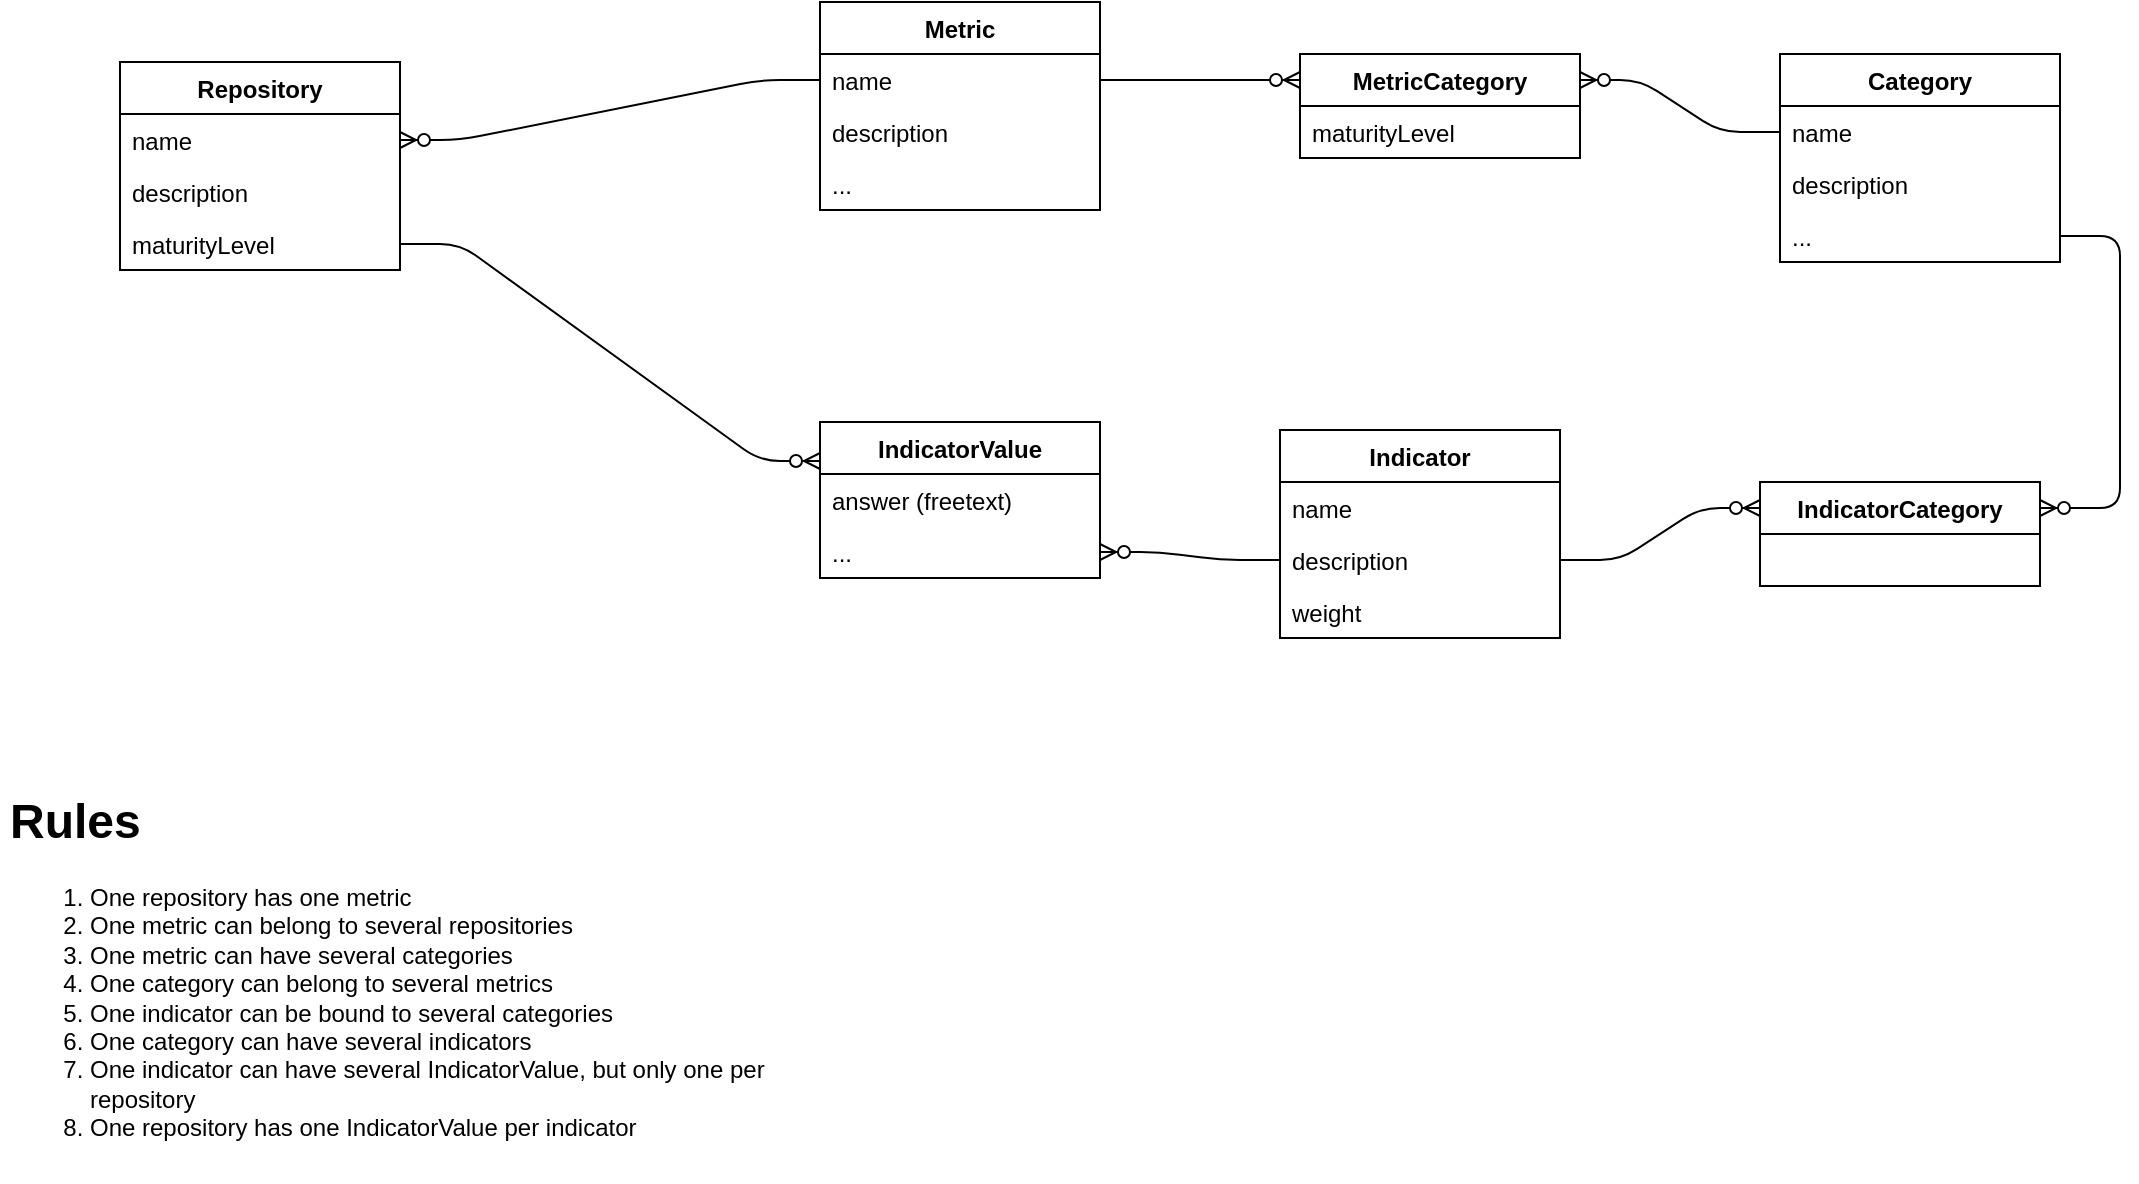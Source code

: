 <mxfile version="13.9.9" type="device"><diagram id="3aq-EQXKMml0CTGygJtT" name="Page-1"><mxGraphModel dx="2062" dy="1192" grid="1" gridSize="10" guides="1" tooltips="1" connect="1" arrows="1" fold="1" page="1" pageScale="1" pageWidth="1169" pageHeight="827" math="0" shadow="0"><root><mxCell id="0"/><mxCell id="1" parent="0"/><mxCell id="VhAXaoh5iPmagitdX5tw-1" value="Repository" style="swimlane;fontStyle=1;childLayout=stackLayout;horizontal=1;startSize=26;fillColor=none;horizontalStack=0;resizeParent=1;resizeParentMax=0;resizeLast=0;collapsible=1;marginBottom=0;" parent="1" vertex="1"><mxGeometry x="100" y="80" width="140" height="104" as="geometry"/></mxCell><mxCell id="VhAXaoh5iPmagitdX5tw-2" value="name" style="text;strokeColor=none;fillColor=none;align=left;verticalAlign=top;spacingLeft=4;spacingRight=4;overflow=hidden;rotatable=0;points=[[0,0.5],[1,0.5]];portConstraint=eastwest;" parent="VhAXaoh5iPmagitdX5tw-1" vertex="1"><mxGeometry y="26" width="140" height="26" as="geometry"/></mxCell><mxCell id="VhAXaoh5iPmagitdX5tw-3" value="description" style="text;strokeColor=none;fillColor=none;align=left;verticalAlign=top;spacingLeft=4;spacingRight=4;overflow=hidden;rotatable=0;points=[[0,0.5],[1,0.5]];portConstraint=eastwest;" parent="VhAXaoh5iPmagitdX5tw-1" vertex="1"><mxGeometry y="52" width="140" height="26" as="geometry"/></mxCell><mxCell id="VhAXaoh5iPmagitdX5tw-4" value="maturityLevel" style="text;strokeColor=none;fillColor=none;align=left;verticalAlign=top;spacingLeft=4;spacingRight=4;overflow=hidden;rotatable=0;points=[[0,0.5],[1,0.5]];portConstraint=eastwest;" parent="VhAXaoh5iPmagitdX5tw-1" vertex="1"><mxGeometry y="78" width="140" height="26" as="geometry"/></mxCell><mxCell id="VhAXaoh5iPmagitdX5tw-10" value="Indicator" style="swimlane;fontStyle=1;childLayout=stackLayout;horizontal=1;startSize=26;fillColor=none;horizontalStack=0;resizeParent=1;resizeParentMax=0;resizeLast=0;collapsible=1;marginBottom=0;" parent="1" vertex="1"><mxGeometry x="680" y="264" width="140" height="104" as="geometry"/></mxCell><mxCell id="VhAXaoh5iPmagitdX5tw-11" value="name" style="text;strokeColor=none;fillColor=none;align=left;verticalAlign=top;spacingLeft=4;spacingRight=4;overflow=hidden;rotatable=0;points=[[0,0.5],[1,0.5]];portConstraint=eastwest;" parent="VhAXaoh5iPmagitdX5tw-10" vertex="1"><mxGeometry y="26" width="140" height="26" as="geometry"/></mxCell><mxCell id="VhAXaoh5iPmagitdX5tw-12" value="description" style="text;strokeColor=none;fillColor=none;align=left;verticalAlign=top;spacingLeft=4;spacingRight=4;overflow=hidden;rotatable=0;points=[[0,0.5],[1,0.5]];portConstraint=eastwest;" parent="VhAXaoh5iPmagitdX5tw-10" vertex="1"><mxGeometry y="52" width="140" height="26" as="geometry"/></mxCell><mxCell id="VhAXaoh5iPmagitdX5tw-13" value="weight" style="text;strokeColor=none;fillColor=none;align=left;verticalAlign=top;spacingLeft=4;spacingRight=4;overflow=hidden;rotatable=0;points=[[0,0.5],[1,0.5]];portConstraint=eastwest;" parent="VhAXaoh5iPmagitdX5tw-10" vertex="1"><mxGeometry y="78" width="140" height="26" as="geometry"/></mxCell><mxCell id="VhAXaoh5iPmagitdX5tw-15" value="Category" style="swimlane;fontStyle=1;childLayout=stackLayout;horizontal=1;startSize=26;fillColor=none;horizontalStack=0;resizeParent=1;resizeParentMax=0;resizeLast=0;collapsible=1;marginBottom=0;" parent="1" vertex="1"><mxGeometry x="930" y="76" width="140" height="104" as="geometry"/></mxCell><mxCell id="VhAXaoh5iPmagitdX5tw-16" value="name" style="text;strokeColor=none;fillColor=none;align=left;verticalAlign=top;spacingLeft=4;spacingRight=4;overflow=hidden;rotatable=0;points=[[0,0.5],[1,0.5]];portConstraint=eastwest;" parent="VhAXaoh5iPmagitdX5tw-15" vertex="1"><mxGeometry y="26" width="140" height="26" as="geometry"/></mxCell><mxCell id="VhAXaoh5iPmagitdX5tw-17" value="description" style="text;strokeColor=none;fillColor=none;align=left;verticalAlign=top;spacingLeft=4;spacingRight=4;overflow=hidden;rotatable=0;points=[[0,0.5],[1,0.5]];portConstraint=eastwest;" parent="VhAXaoh5iPmagitdX5tw-15" vertex="1"><mxGeometry y="52" width="140" height="26" as="geometry"/></mxCell><mxCell id="VhAXaoh5iPmagitdX5tw-18" value="..." style="text;strokeColor=none;fillColor=none;align=left;verticalAlign=top;spacingLeft=4;spacingRight=4;overflow=hidden;rotatable=0;points=[[0,0.5],[1,0.5]];portConstraint=eastwest;" parent="VhAXaoh5iPmagitdX5tw-15" vertex="1"><mxGeometry y="78" width="140" height="26" as="geometry"/></mxCell><mxCell id="VhAXaoh5iPmagitdX5tw-19" value="IndicatorValue" style="swimlane;fontStyle=1;childLayout=stackLayout;horizontal=1;startSize=26;fillColor=none;horizontalStack=0;resizeParent=1;resizeParentMax=0;resizeLast=0;collapsible=1;marginBottom=0;" parent="1" vertex="1"><mxGeometry x="450" y="260" width="140" height="78" as="geometry"/></mxCell><mxCell id="VhAXaoh5iPmagitdX5tw-20" value="answer (freetext)" style="text;strokeColor=none;fillColor=none;align=left;verticalAlign=top;spacingLeft=4;spacingRight=4;overflow=hidden;rotatable=0;points=[[0,0.5],[1,0.5]];portConstraint=eastwest;" parent="VhAXaoh5iPmagitdX5tw-19" vertex="1"><mxGeometry y="26" width="140" height="26" as="geometry"/></mxCell><mxCell id="VhAXaoh5iPmagitdX5tw-23" value="..." style="text;strokeColor=none;fillColor=none;align=left;verticalAlign=top;spacingLeft=4;spacingRight=4;overflow=hidden;rotatable=0;points=[[0,0.5],[1,0.5]];portConstraint=eastwest;" parent="VhAXaoh5iPmagitdX5tw-19" vertex="1"><mxGeometry y="52" width="140" height="26" as="geometry"/></mxCell><mxCell id="VhAXaoh5iPmagitdX5tw-33" value="" style="edgeStyle=entityRelationEdgeStyle;fontSize=12;html=1;endArrow=ERzeroToMany;endFill=1;exitX=0;exitY=0.5;exitDx=0;exitDy=0;entryX=1;entryY=0.5;entryDx=0;entryDy=0;" parent="1" source="fchBtByqVZF042cQntZN-13" target="VhAXaoh5iPmagitdX5tw-2" edge="1"><mxGeometry width="100" height="100" relative="1" as="geometry"><mxPoint x="250" y="155" as="sourcePoint"/><mxPoint x="300" y="50" as="targetPoint"/></mxGeometry></mxCell><mxCell id="VhAXaoh5iPmagitdX5tw-35" value="" style="edgeStyle=entityRelationEdgeStyle;fontSize=12;html=1;endArrow=ERzeroToMany;endFill=1;entryX=1;entryY=0.25;entryDx=0;entryDy=0;" parent="1" source="VhAXaoh5iPmagitdX5tw-18" target="fchBtByqVZF042cQntZN-24" edge="1"><mxGeometry width="100" height="100" relative="1" as="geometry"><mxPoint x="960" y="121" as="sourcePoint"/><mxPoint x="860" y="316" as="targetPoint"/></mxGeometry></mxCell><mxCell id="VhAXaoh5iPmagitdX5tw-37" value="" style="edgeStyle=entityRelationEdgeStyle;fontSize=12;html=1;endArrow=ERzeroToMany;endFill=1;entryX=0;entryY=0.25;entryDx=0;entryDy=0;" parent="1" source="VhAXaoh5iPmagitdX5tw-12" target="fchBtByqVZF042cQntZN-24" edge="1"><mxGeometry width="100" height="100" relative="1" as="geometry"><mxPoint x="340" y="320" as="sourcePoint"/><mxPoint x="720" y="316" as="targetPoint"/></mxGeometry></mxCell><mxCell id="VhAXaoh5iPmagitdX5tw-38" value="" style="edgeStyle=entityRelationEdgeStyle;fontSize=12;html=1;endArrow=ERzeroToMany;endFill=1;entryX=0;entryY=0.25;entryDx=0;entryDy=0;exitX=1;exitY=0.5;exitDx=0;exitDy=0;" parent="1" source="VhAXaoh5iPmagitdX5tw-4" target="VhAXaoh5iPmagitdX5tw-19" edge="1"><mxGeometry width="100" height="100" relative="1" as="geometry"><mxPoint x="250" y="155" as="sourcePoint"/><mxPoint x="340" y="155" as="targetPoint"/></mxGeometry></mxCell><mxCell id="VhAXaoh5iPmagitdX5tw-39" value="" style="edgeStyle=entityRelationEdgeStyle;fontSize=12;html=1;endArrow=ERzeroToMany;endFill=1;exitX=0;exitY=0.5;exitDx=0;exitDy=0;entryX=1;entryY=0.5;entryDx=0;entryDy=0;" parent="1" source="VhAXaoh5iPmagitdX5tw-12" target="VhAXaoh5iPmagitdX5tw-23" edge="1"><mxGeometry width="100" height="100" relative="1" as="geometry"><mxPoint x="260" y="165" as="sourcePoint"/><mxPoint x="350" y="165" as="targetPoint"/></mxGeometry></mxCell><mxCell id="VhAXaoh5iPmagitdX5tw-40" value="&lt;h1&gt;Rules&lt;/h1&gt;&lt;p&gt;&lt;/p&gt;&lt;ol&gt;&lt;li&gt;One repository has one metric&lt;/li&gt;&lt;li&gt;One metric can belong to several repositories&lt;/li&gt;&lt;li&gt;One metric can have several categories&lt;/li&gt;&lt;li&gt;One category can belong to several metrics&lt;/li&gt;&lt;li&gt;One indicator can be bound to several categories&lt;/li&gt;&lt;li&gt;One category can have several indicators&lt;/li&gt;&lt;li&gt;One indicator can have several&amp;nbsp;&lt;span style=&quot;text-align: center&quot;&gt;IndicatorValue&lt;/span&gt;, but only one per repository&lt;/li&gt;&lt;li&gt;One repository has one&amp;nbsp;&lt;span style=&quot;text-align: center&quot;&gt;IndicatorValue&lt;/span&gt;&amp;nbsp;per indicator&lt;/li&gt;&lt;/ol&gt;" style="text;html=1;strokeColor=none;fillColor=none;spacing=5;spacingTop=-20;whiteSpace=wrap;overflow=hidden;rounded=0;" parent="1" vertex="1"><mxGeometry x="40" y="440" width="440" height="200" as="geometry"/></mxCell><mxCell id="fchBtByqVZF042cQntZN-12" value="Metric" style="swimlane;fontStyle=1;childLayout=stackLayout;horizontal=1;startSize=26;fillColor=none;horizontalStack=0;resizeParent=1;resizeParentMax=0;resizeLast=0;collapsible=1;marginBottom=0;" parent="1" vertex="1"><mxGeometry x="450" y="50" width="140" height="104" as="geometry"/></mxCell><mxCell id="fchBtByqVZF042cQntZN-13" value="name" style="text;strokeColor=none;fillColor=none;align=left;verticalAlign=top;spacingLeft=4;spacingRight=4;overflow=hidden;rotatable=0;points=[[0,0.5],[1,0.5]];portConstraint=eastwest;" parent="fchBtByqVZF042cQntZN-12" vertex="1"><mxGeometry y="26" width="140" height="26" as="geometry"/></mxCell><mxCell id="fchBtByqVZF042cQntZN-14" value="description" style="text;strokeColor=none;fillColor=none;align=left;verticalAlign=top;spacingLeft=4;spacingRight=4;overflow=hidden;rotatable=0;points=[[0,0.5],[1,0.5]];portConstraint=eastwest;" parent="fchBtByqVZF042cQntZN-12" vertex="1"><mxGeometry y="52" width="140" height="26" as="geometry"/></mxCell><mxCell id="fchBtByqVZF042cQntZN-15" value="..." style="text;strokeColor=none;fillColor=none;align=left;verticalAlign=top;spacingLeft=4;spacingRight=4;overflow=hidden;rotatable=0;points=[[0,0.5],[1,0.5]];portConstraint=eastwest;" parent="fchBtByqVZF042cQntZN-12" vertex="1"><mxGeometry y="78" width="140" height="26" as="geometry"/></mxCell><mxCell id="fchBtByqVZF042cQntZN-24" value="IndicatorCategory" style="swimlane;fontStyle=1;childLayout=stackLayout;horizontal=1;startSize=26;fillColor=none;horizontalStack=0;resizeParent=1;resizeParentMax=0;resizeLast=0;collapsible=1;marginBottom=0;" parent="1" vertex="1"><mxGeometry x="920" y="290" width="140" height="52" as="geometry"/></mxCell><mxCell id="fchBtByqVZF042cQntZN-26" value="MetricCategory" style="swimlane;fontStyle=1;childLayout=stackLayout;horizontal=1;startSize=26;fillColor=none;horizontalStack=0;resizeParent=1;resizeParentMax=0;resizeLast=0;collapsible=1;marginBottom=0;" parent="1" vertex="1"><mxGeometry x="690" y="76" width="140" height="52" as="geometry"/></mxCell><mxCell id="fchBtByqVZF042cQntZN-27" value="maturityLevel" style="text;strokeColor=none;fillColor=none;align=left;verticalAlign=top;spacingLeft=4;spacingRight=4;overflow=hidden;rotatable=0;points=[[0,0.5],[1,0.5]];portConstraint=eastwest;" parent="fchBtByqVZF042cQntZN-26" vertex="1"><mxGeometry y="26" width="140" height="26" as="geometry"/></mxCell><mxCell id="fchBtByqVZF042cQntZN-28" value="" style="edgeStyle=entityRelationEdgeStyle;fontSize=12;html=1;endArrow=ERzeroToMany;endFill=1;entryX=0;entryY=0.25;entryDx=0;entryDy=0;exitX=1;exitY=0.5;exitDx=0;exitDy=0;" parent="1" source="fchBtByqVZF042cQntZN-13" target="fchBtByqVZF042cQntZN-26" edge="1"><mxGeometry width="100" height="100" relative="1" as="geometry"><mxPoint x="620" y="170" as="sourcePoint"/><mxPoint x="710" y="170" as="targetPoint"/></mxGeometry></mxCell><mxCell id="fchBtByqVZF042cQntZN-29" value="" style="edgeStyle=entityRelationEdgeStyle;fontSize=12;html=1;endArrow=ERzeroToMany;endFill=1;entryX=1;entryY=0.25;entryDx=0;entryDy=0;exitX=0;exitY=0.5;exitDx=0;exitDy=0;" parent="1" source="VhAXaoh5iPmagitdX5tw-16" target="fchBtByqVZF042cQntZN-26" edge="1"><mxGeometry width="100" height="100" relative="1" as="geometry"><mxPoint x="650" y="336" as="sourcePoint"/><mxPoint x="740" y="336" as="targetPoint"/></mxGeometry></mxCell></root></mxGraphModel></diagram></mxfile>